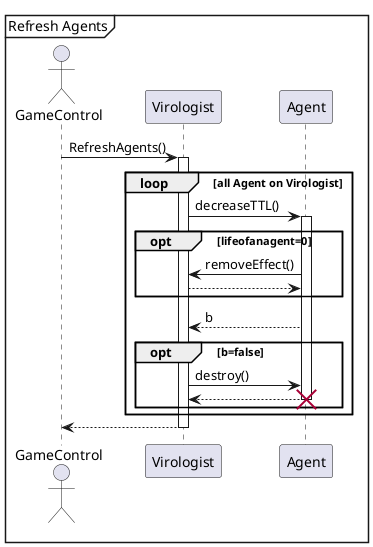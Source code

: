 @startuml
'https://plantuml.com/sequence-diagram

mainframe Refresh Agents

actor GameControl


GameControl->Virologist: RefreshAgents()
Activate Virologist
    loop all Agent on Virologist
            Virologist->Agent:decreaseTTL()
            Activate Agent
                opt lifeofanagent=0
                    Agent->Virologist:removeEffect()
                    Virologist-->Agent
                end
            Agent-->Virologist: b
            opt b=false
            Virologist->Agent:destroy()
            Agent-->Virologist
            Destroy Agent

            end
            Deactivate Agent
    end

Virologist-->GameControl
deactivate Virologist


@enduml

note left of Virologist
User input does not have an effect
end note